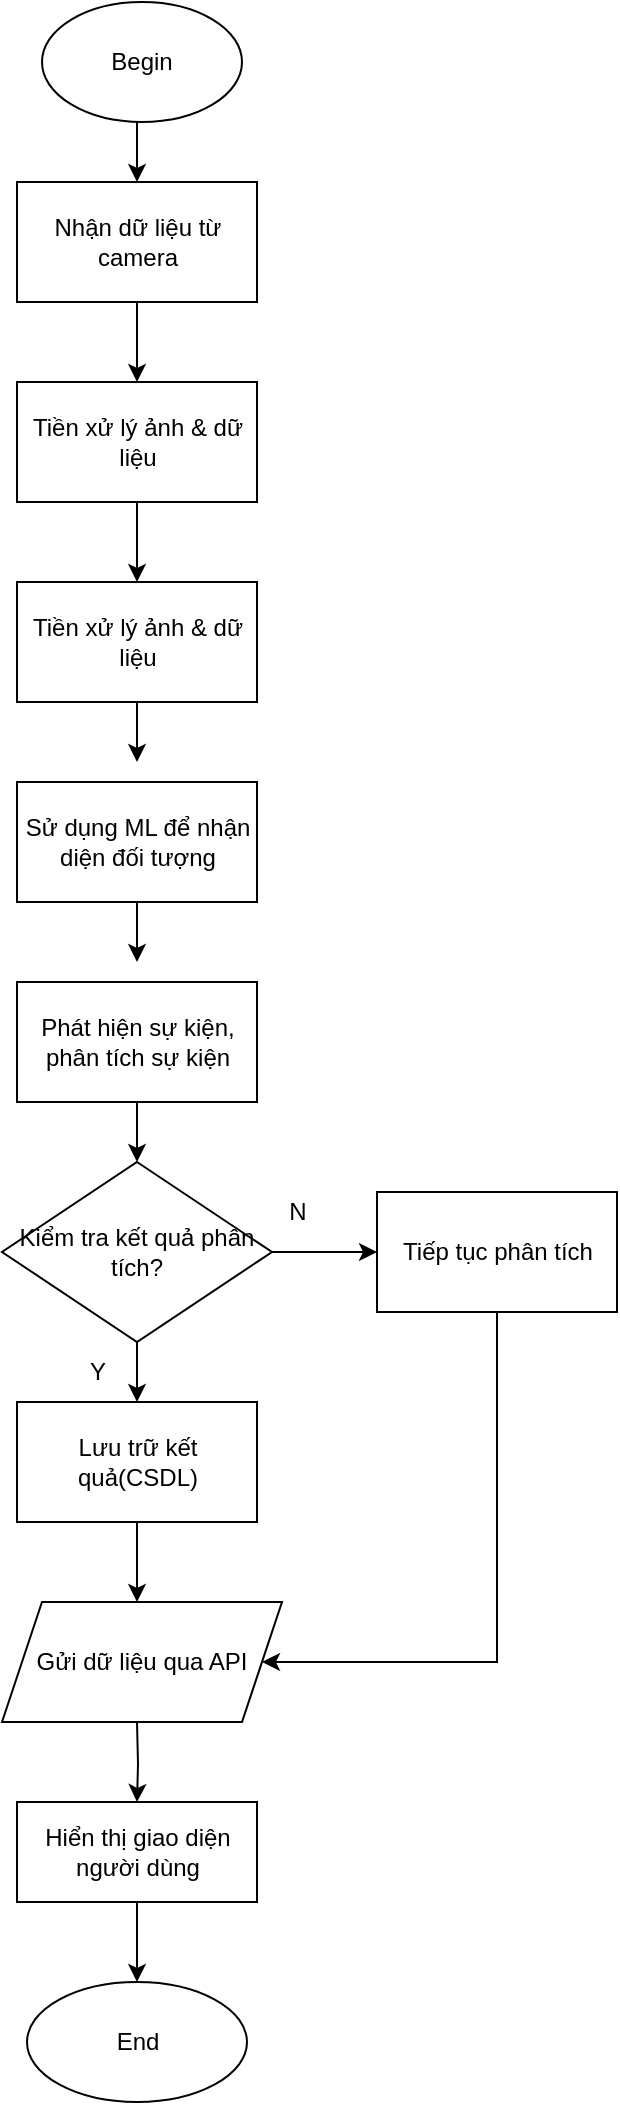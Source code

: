 <mxfile version="24.7.12">
  <diagram name="Page-1" id="wSGbdAQIMpa3ETqWKFMJ">
    <mxGraphModel dx="795" dy="448" grid="1" gridSize="10" guides="1" tooltips="1" connect="1" arrows="1" fold="1" page="1" pageScale="1" pageWidth="850" pageHeight="1100" math="0" shadow="0">
      <root>
        <mxCell id="0" />
        <mxCell id="1" parent="0" />
        <mxCell id="OLEcayt2YFLi4PAU0LYV-4" style="edgeStyle=orthogonalEdgeStyle;rounded=0;orthogonalLoop=1;jettySize=auto;html=1;exitX=0.5;exitY=1;exitDx=0;exitDy=0;entryX=0.5;entryY=0;entryDx=0;entryDy=0;" edge="1" parent="1" source="OLEcayt2YFLi4PAU0LYV-1" target="OLEcayt2YFLi4PAU0LYV-3">
          <mxGeometry relative="1" as="geometry" />
        </mxCell>
        <mxCell id="OLEcayt2YFLi4PAU0LYV-1" value="Begin" style="ellipse;whiteSpace=wrap;html=1;" vertex="1" parent="1">
          <mxGeometry x="300" y="30" width="100" height="60" as="geometry" />
        </mxCell>
        <mxCell id="OLEcayt2YFLi4PAU0LYV-7" style="edgeStyle=orthogonalEdgeStyle;rounded=0;orthogonalLoop=1;jettySize=auto;html=1;exitX=0.5;exitY=1;exitDx=0;exitDy=0;entryX=0.5;entryY=0;entryDx=0;entryDy=0;" edge="1" parent="1" source="OLEcayt2YFLi4PAU0LYV-2" target="OLEcayt2YFLi4PAU0LYV-6">
          <mxGeometry relative="1" as="geometry" />
        </mxCell>
        <mxCell id="OLEcayt2YFLi4PAU0LYV-2" value="Tiền xử lý ảnh &amp;amp; dữ liệu" style="rounded=0;whiteSpace=wrap;html=1;" vertex="1" parent="1">
          <mxGeometry x="287.5" y="220" width="120" height="60" as="geometry" />
        </mxCell>
        <mxCell id="OLEcayt2YFLi4PAU0LYV-5" style="edgeStyle=orthogonalEdgeStyle;rounded=0;orthogonalLoop=1;jettySize=auto;html=1;exitX=0.5;exitY=1;exitDx=0;exitDy=0;entryX=0.5;entryY=0;entryDx=0;entryDy=0;" edge="1" parent="1" source="OLEcayt2YFLi4PAU0LYV-3" target="OLEcayt2YFLi4PAU0LYV-2">
          <mxGeometry relative="1" as="geometry" />
        </mxCell>
        <mxCell id="OLEcayt2YFLi4PAU0LYV-3" value="Nhận dữ liệu từ camera" style="rounded=0;whiteSpace=wrap;html=1;" vertex="1" parent="1">
          <mxGeometry x="287.5" y="120" width="120" height="60" as="geometry" />
        </mxCell>
        <mxCell id="OLEcayt2YFLi4PAU0LYV-9" style="edgeStyle=orthogonalEdgeStyle;rounded=0;orthogonalLoop=1;jettySize=auto;html=1;exitX=0.5;exitY=1;exitDx=0;exitDy=0;" edge="1" parent="1" source="OLEcayt2YFLi4PAU0LYV-6">
          <mxGeometry relative="1" as="geometry">
            <mxPoint x="347.5" y="410" as="targetPoint" />
          </mxGeometry>
        </mxCell>
        <mxCell id="OLEcayt2YFLi4PAU0LYV-6" value="Tiền xử lý ảnh &amp;amp; dữ liệu" style="rounded=0;whiteSpace=wrap;html=1;" vertex="1" parent="1">
          <mxGeometry x="287.5" y="320" width="120" height="60" as="geometry" />
        </mxCell>
        <mxCell id="OLEcayt2YFLi4PAU0LYV-11" style="edgeStyle=orthogonalEdgeStyle;rounded=0;orthogonalLoop=1;jettySize=auto;html=1;exitX=0.5;exitY=1;exitDx=0;exitDy=0;" edge="1" parent="1" source="OLEcayt2YFLi4PAU0LYV-8">
          <mxGeometry relative="1" as="geometry">
            <mxPoint x="347.5" y="510" as="targetPoint" />
          </mxGeometry>
        </mxCell>
        <mxCell id="OLEcayt2YFLi4PAU0LYV-8" value="Sử dụng ML để nhận diện đối tượng" style="rounded=0;whiteSpace=wrap;html=1;" vertex="1" parent="1">
          <mxGeometry x="287.5" y="420" width="120" height="60" as="geometry" />
        </mxCell>
        <mxCell id="OLEcayt2YFLi4PAU0LYV-14" style="edgeStyle=orthogonalEdgeStyle;rounded=0;orthogonalLoop=1;jettySize=auto;html=1;exitX=0.5;exitY=1;exitDx=0;exitDy=0;entryX=0.5;entryY=0;entryDx=0;entryDy=0;" edge="1" parent="1" source="OLEcayt2YFLi4PAU0LYV-10" target="OLEcayt2YFLi4PAU0LYV-13">
          <mxGeometry relative="1" as="geometry" />
        </mxCell>
        <mxCell id="OLEcayt2YFLi4PAU0LYV-10" value="Phát hiện sự kiện, phân tích sự kiện" style="rounded=0;whiteSpace=wrap;html=1;" vertex="1" parent="1">
          <mxGeometry x="287.5" y="520" width="120" height="60" as="geometry" />
        </mxCell>
        <mxCell id="OLEcayt2YFLi4PAU0LYV-16" style="edgeStyle=orthogonalEdgeStyle;rounded=0;orthogonalLoop=1;jettySize=auto;html=1;exitX=0.5;exitY=1;exitDx=0;exitDy=0;entryX=0.5;entryY=0;entryDx=0;entryDy=0;" edge="1" parent="1" source="OLEcayt2YFLi4PAU0LYV-13" target="OLEcayt2YFLi4PAU0LYV-15">
          <mxGeometry relative="1" as="geometry" />
        </mxCell>
        <mxCell id="OLEcayt2YFLi4PAU0LYV-23" style="edgeStyle=orthogonalEdgeStyle;rounded=0;orthogonalLoop=1;jettySize=auto;html=1;exitX=1;exitY=0.5;exitDx=0;exitDy=0;entryX=0;entryY=0.5;entryDx=0;entryDy=0;" edge="1" parent="1" source="OLEcayt2YFLi4PAU0LYV-13" target="OLEcayt2YFLi4PAU0LYV-22">
          <mxGeometry relative="1" as="geometry">
            <mxPoint x="457.5" y="655" as="targetPoint" />
          </mxGeometry>
        </mxCell>
        <mxCell id="OLEcayt2YFLi4PAU0LYV-13" value="Kiểm tra kết quả phân tích?" style="rhombus;whiteSpace=wrap;html=1;" vertex="1" parent="1">
          <mxGeometry x="280" y="610" width="135" height="90" as="geometry" />
        </mxCell>
        <mxCell id="OLEcayt2YFLi4PAU0LYV-19" style="edgeStyle=orthogonalEdgeStyle;rounded=0;orthogonalLoop=1;jettySize=auto;html=1;exitX=0.5;exitY=1;exitDx=0;exitDy=0;entryX=0.5;entryY=0;entryDx=0;entryDy=0;" edge="1" parent="1" source="OLEcayt2YFLi4PAU0LYV-15">
          <mxGeometry relative="1" as="geometry">
            <mxPoint x="347.5" y="830" as="targetPoint" />
          </mxGeometry>
        </mxCell>
        <mxCell id="OLEcayt2YFLi4PAU0LYV-15" value="Lưu trữ kết quả(CSDL)" style="rounded=0;whiteSpace=wrap;html=1;" vertex="1" parent="1">
          <mxGeometry x="287.5" y="730" width="120" height="60" as="geometry" />
        </mxCell>
        <mxCell id="OLEcayt2YFLi4PAU0LYV-20" style="edgeStyle=orthogonalEdgeStyle;rounded=0;orthogonalLoop=1;jettySize=auto;html=1;exitX=0.5;exitY=1;exitDx=0;exitDy=0;entryX=0.5;entryY=0;entryDx=0;entryDy=0;" edge="1" parent="1" target="OLEcayt2YFLi4PAU0LYV-18">
          <mxGeometry relative="1" as="geometry">
            <mxPoint x="347.5" y="890" as="sourcePoint" />
          </mxGeometry>
        </mxCell>
        <mxCell id="OLEcayt2YFLi4PAU0LYV-30" value="" style="edgeStyle=orthogonalEdgeStyle;rounded=0;orthogonalLoop=1;jettySize=auto;html=1;" edge="1" parent="1" source="OLEcayt2YFLi4PAU0LYV-18" target="OLEcayt2YFLi4PAU0LYV-29">
          <mxGeometry relative="1" as="geometry" />
        </mxCell>
        <mxCell id="OLEcayt2YFLi4PAU0LYV-18" value="Hiển thị giao diện người dùng" style="rounded=0;whiteSpace=wrap;html=1;" vertex="1" parent="1">
          <mxGeometry x="287.5" y="930" width="120" height="50" as="geometry" />
        </mxCell>
        <mxCell id="OLEcayt2YFLi4PAU0LYV-21" value="Y" style="text;html=1;align=center;verticalAlign=middle;whiteSpace=wrap;rounded=0;" vertex="1" parent="1">
          <mxGeometry x="297.5" y="700" width="60" height="30" as="geometry" />
        </mxCell>
        <mxCell id="OLEcayt2YFLi4PAU0LYV-25" style="edgeStyle=orthogonalEdgeStyle;rounded=0;orthogonalLoop=1;jettySize=auto;html=1;exitX=0.5;exitY=1;exitDx=0;exitDy=0;entryX=1;entryY=0.5;entryDx=0;entryDy=0;" edge="1" parent="1" source="OLEcayt2YFLi4PAU0LYV-22" target="OLEcayt2YFLi4PAU0LYV-28">
          <mxGeometry relative="1" as="geometry">
            <mxPoint x="407.5" y="860" as="targetPoint" />
            <Array as="points">
              <mxPoint x="527.5" y="860" />
            </Array>
          </mxGeometry>
        </mxCell>
        <mxCell id="OLEcayt2YFLi4PAU0LYV-22" value="Tiếp tục phân tích" style="rounded=0;whiteSpace=wrap;html=1;" vertex="1" parent="1">
          <mxGeometry x="467.5" y="625" width="120" height="60" as="geometry" />
        </mxCell>
        <mxCell id="OLEcayt2YFLi4PAU0LYV-24" value="N" style="text;html=1;align=center;verticalAlign=middle;whiteSpace=wrap;rounded=0;" vertex="1" parent="1">
          <mxGeometry x="397.5" y="620" width="60" height="30" as="geometry" />
        </mxCell>
        <mxCell id="OLEcayt2YFLi4PAU0LYV-28" value="Gửi dữ liệu qua API" style="shape=parallelogram;perimeter=parallelogramPerimeter;whiteSpace=wrap;html=1;fixedSize=1;" vertex="1" parent="1">
          <mxGeometry x="280" y="830" width="140" height="60" as="geometry" />
        </mxCell>
        <mxCell id="OLEcayt2YFLi4PAU0LYV-29" value="End" style="ellipse;whiteSpace=wrap;html=1;" vertex="1" parent="1">
          <mxGeometry x="292.5" y="1020" width="110" height="60" as="geometry" />
        </mxCell>
      </root>
    </mxGraphModel>
  </diagram>
</mxfile>
